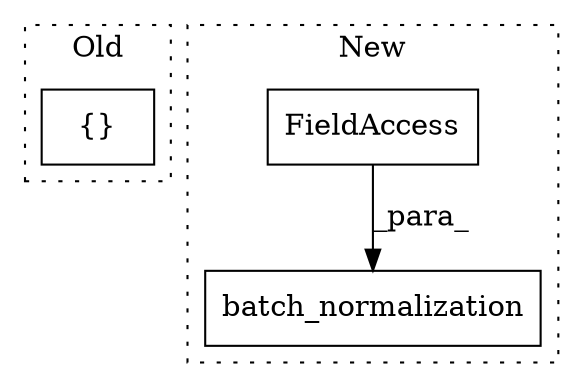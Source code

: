 digraph G {
subgraph cluster0 {
1 [label="{}" a="4" s="10084,10088" l="1,1" shape="box"];
label = "Old";
style="dotted";
}
subgraph cluster1 {
2 [label="batch_normalization" a="32" s="12030,12116" l="20,1" shape="box"];
3 [label="FieldAccess" a="22" s="12066" l="9" shape="box"];
label = "New";
style="dotted";
}
3 -> 2 [label="_para_"];
}